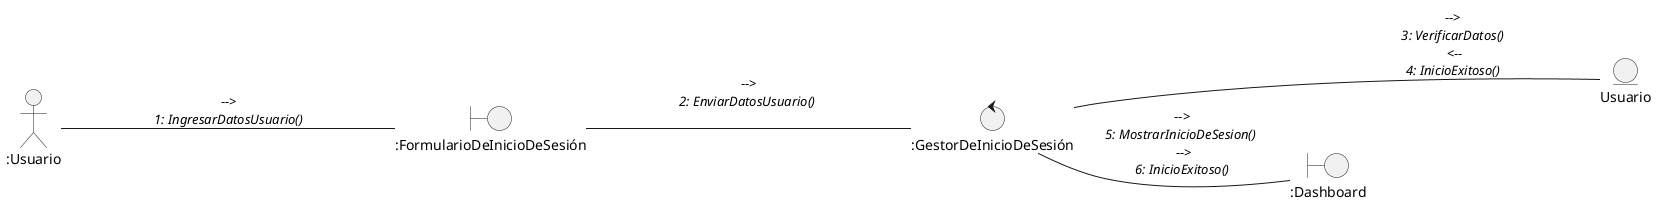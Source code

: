 @startuml UC2 Iniciar sesión

left to right direction

Actor ":Usuario" as u

entity "Usuario" as sesion
control ":GestorDeInicioDeSesión" as gestor
boundary ":FormularioDeInicioDeSesión" as reg
boundary ":Dashboard" as log

u ---- reg : -->\n//1: IngresarDatosUsuario()//
reg ---- gestor : -->\n//2: EnviarDatosUsuario()// \n  
gestor ---- sesion : -->\n //3: VerificarDatos()// \n <--\n//4: InicioExitoso()// 
gestor--log: -->\n//5: MostrarInicioDeSesion()// \n -->\n//6: InicioExitoso()//

@enduml
